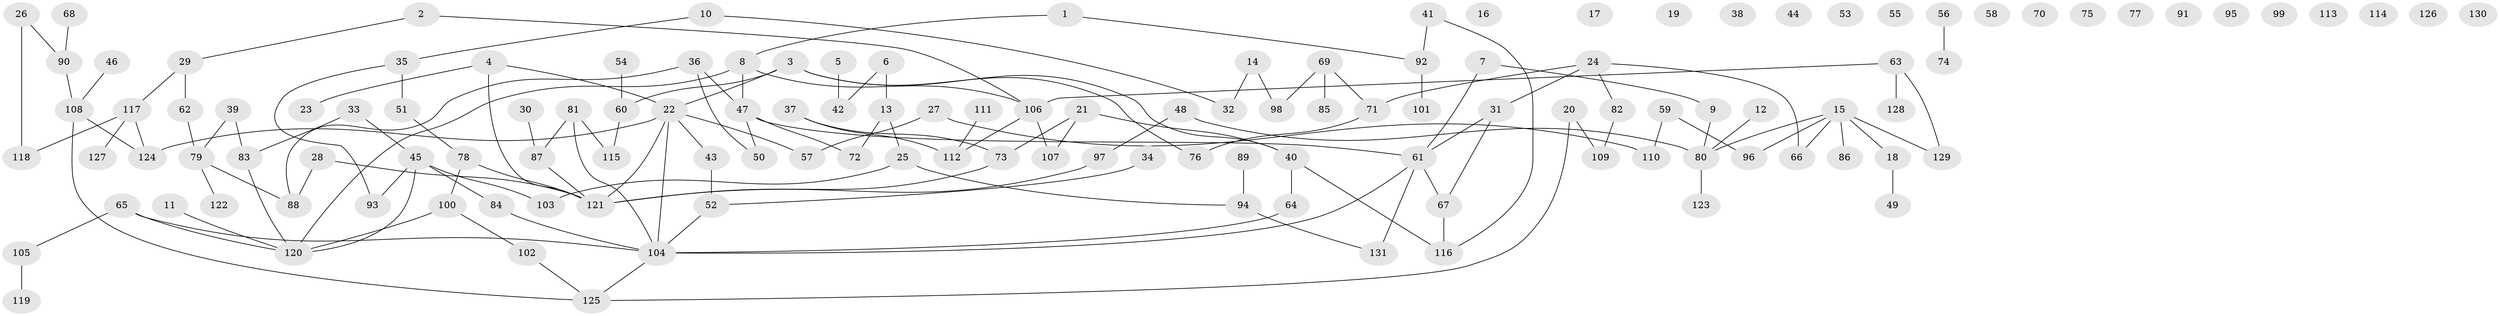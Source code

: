 // Generated by graph-tools (version 1.1) at 2025/49/03/09/25 03:49:09]
// undirected, 131 vertices, 144 edges
graph export_dot {
graph [start="1"]
  node [color=gray90,style=filled];
  1;
  2;
  3;
  4;
  5;
  6;
  7;
  8;
  9;
  10;
  11;
  12;
  13;
  14;
  15;
  16;
  17;
  18;
  19;
  20;
  21;
  22;
  23;
  24;
  25;
  26;
  27;
  28;
  29;
  30;
  31;
  32;
  33;
  34;
  35;
  36;
  37;
  38;
  39;
  40;
  41;
  42;
  43;
  44;
  45;
  46;
  47;
  48;
  49;
  50;
  51;
  52;
  53;
  54;
  55;
  56;
  57;
  58;
  59;
  60;
  61;
  62;
  63;
  64;
  65;
  66;
  67;
  68;
  69;
  70;
  71;
  72;
  73;
  74;
  75;
  76;
  77;
  78;
  79;
  80;
  81;
  82;
  83;
  84;
  85;
  86;
  87;
  88;
  89;
  90;
  91;
  92;
  93;
  94;
  95;
  96;
  97;
  98;
  99;
  100;
  101;
  102;
  103;
  104;
  105;
  106;
  107;
  108;
  109;
  110;
  111;
  112;
  113;
  114;
  115;
  116;
  117;
  118;
  119;
  120;
  121;
  122;
  123;
  124;
  125;
  126;
  127;
  128;
  129;
  130;
  131;
  1 -- 8;
  1 -- 92;
  2 -- 29;
  2 -- 106;
  3 -- 22;
  3 -- 40;
  3 -- 60;
  3 -- 76;
  4 -- 22;
  4 -- 23;
  4 -- 121;
  5 -- 42;
  6 -- 13;
  6 -- 42;
  7 -- 9;
  7 -- 61;
  8 -- 47;
  8 -- 106;
  8 -- 120;
  9 -- 80;
  10 -- 32;
  10 -- 35;
  11 -- 120;
  12 -- 80;
  13 -- 25;
  13 -- 72;
  14 -- 32;
  14 -- 98;
  15 -- 18;
  15 -- 66;
  15 -- 80;
  15 -- 86;
  15 -- 96;
  15 -- 129;
  18 -- 49;
  20 -- 109;
  20 -- 125;
  21 -- 40;
  21 -- 73;
  21 -- 107;
  22 -- 43;
  22 -- 57;
  22 -- 104;
  22 -- 121;
  22 -- 124;
  24 -- 31;
  24 -- 66;
  24 -- 71;
  24 -- 82;
  25 -- 94;
  25 -- 103;
  26 -- 90;
  26 -- 118;
  27 -- 57;
  27 -- 110;
  28 -- 88;
  28 -- 121;
  29 -- 62;
  29 -- 117;
  30 -- 87;
  31 -- 61;
  31 -- 67;
  33 -- 45;
  33 -- 83;
  34 -- 52;
  35 -- 51;
  35 -- 93;
  36 -- 47;
  36 -- 50;
  36 -- 88;
  37 -- 73;
  37 -- 112;
  39 -- 79;
  39 -- 83;
  40 -- 64;
  40 -- 116;
  41 -- 92;
  41 -- 116;
  43 -- 52;
  45 -- 84;
  45 -- 93;
  45 -- 103;
  45 -- 120;
  46 -- 108;
  47 -- 50;
  47 -- 61;
  47 -- 72;
  48 -- 80;
  48 -- 97;
  51 -- 78;
  52 -- 104;
  54 -- 60;
  56 -- 74;
  59 -- 96;
  59 -- 110;
  60 -- 115;
  61 -- 67;
  61 -- 104;
  61 -- 131;
  62 -- 79;
  63 -- 106;
  63 -- 128;
  63 -- 129;
  64 -- 104;
  65 -- 104;
  65 -- 105;
  65 -- 120;
  67 -- 116;
  68 -- 90;
  69 -- 71;
  69 -- 85;
  69 -- 98;
  71 -- 76;
  73 -- 121;
  78 -- 100;
  78 -- 121;
  79 -- 88;
  79 -- 122;
  80 -- 123;
  81 -- 87;
  81 -- 104;
  81 -- 115;
  82 -- 109;
  83 -- 120;
  84 -- 104;
  87 -- 121;
  89 -- 94;
  90 -- 108;
  92 -- 101;
  94 -- 131;
  97 -- 121;
  100 -- 102;
  100 -- 120;
  102 -- 125;
  104 -- 125;
  105 -- 119;
  106 -- 107;
  106 -- 112;
  108 -- 124;
  108 -- 125;
  111 -- 112;
  117 -- 118;
  117 -- 124;
  117 -- 127;
}
